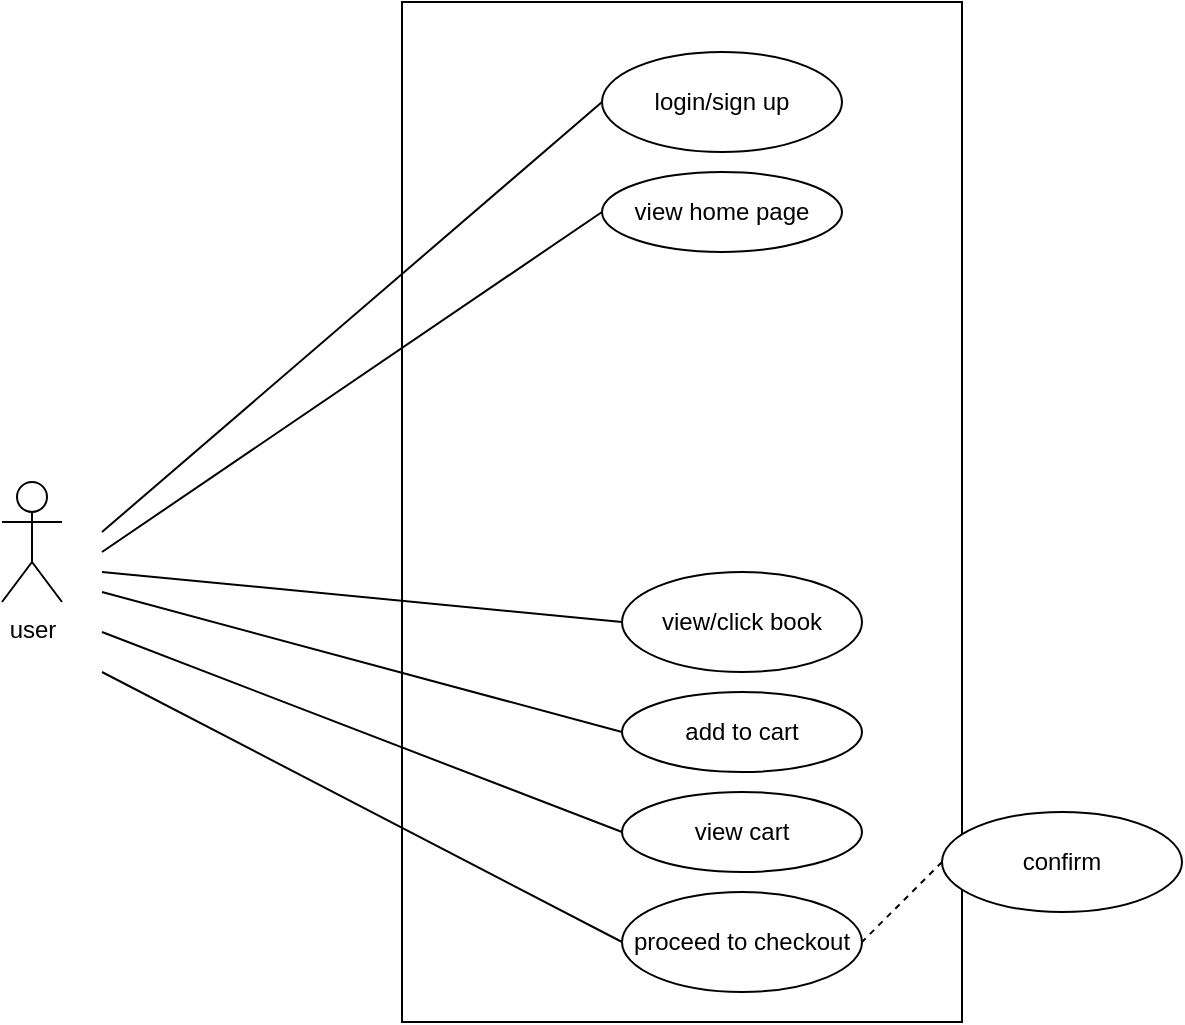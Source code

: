 <mxfile version="24.7.8">
  <diagram name="Page-1" id="FOvATW_AMolSonJGTiEK">
    <mxGraphModel dx="1036" dy="606" grid="1" gridSize="10" guides="1" tooltips="1" connect="1" arrows="1" fold="1" page="1" pageScale="1" pageWidth="850" pageHeight="1100" math="0" shadow="0">
      <root>
        <mxCell id="0" />
        <mxCell id="1" parent="0" />
        <mxCell id="8Odyd_SVDPJgPg69Mprj-1" value="user" style="shape=umlActor;verticalLabelPosition=bottom;verticalAlign=top;html=1;outlineConnect=0;" parent="1" vertex="1">
          <mxGeometry x="30" y="245" width="30" height="60" as="geometry" />
        </mxCell>
        <mxCell id="8Odyd_SVDPJgPg69Mprj-3" value="" style="rounded=0;whiteSpace=wrap;html=1;" parent="1" vertex="1">
          <mxGeometry x="230" y="5" width="280" height="510" as="geometry" />
        </mxCell>
        <mxCell id="8Odyd_SVDPJgPg69Mprj-4" value="login/sign up" style="ellipse;whiteSpace=wrap;html=1;" parent="1" vertex="1">
          <mxGeometry x="330" y="30" width="120" height="50" as="geometry" />
        </mxCell>
        <mxCell id="8Odyd_SVDPJgPg69Mprj-5" value="view home page" style="ellipse;whiteSpace=wrap;html=1;" parent="1" vertex="1">
          <mxGeometry x="330" y="90" width="120" height="40" as="geometry" />
        </mxCell>
        <mxCell id="8Odyd_SVDPJgPg69Mprj-9" value="view/click book" style="ellipse;whiteSpace=wrap;html=1;" parent="1" vertex="1">
          <mxGeometry x="340" y="290" width="120" height="50" as="geometry" />
        </mxCell>
        <mxCell id="8Odyd_SVDPJgPg69Mprj-10" value="add to cart" style="ellipse;whiteSpace=wrap;html=1;" parent="1" vertex="1">
          <mxGeometry x="340" y="350" width="120" height="40" as="geometry" />
        </mxCell>
        <mxCell id="8Odyd_SVDPJgPg69Mprj-11" value="view cart" style="ellipse;whiteSpace=wrap;html=1;" parent="1" vertex="1">
          <mxGeometry x="340" y="400" width="120" height="40" as="geometry" />
        </mxCell>
        <mxCell id="8Odyd_SVDPJgPg69Mprj-12" value="proceed to checkout" style="ellipse;whiteSpace=wrap;html=1;" parent="1" vertex="1">
          <mxGeometry x="340" y="450" width="120" height="50" as="geometry" />
        </mxCell>
        <mxCell id="8Odyd_SVDPJgPg69Mprj-13" value="" style="endArrow=none;dashed=1;html=1;rounded=0;entryX=1;entryY=0.5;entryDx=0;entryDy=0;exitX=0;exitY=0.5;exitDx=0;exitDy=0;" parent="1" source="8Odyd_SVDPJgPg69Mprj-14" target="8Odyd_SVDPJgPg69Mprj-12" edge="1">
          <mxGeometry width="50" height="50" relative="1" as="geometry">
            <mxPoint x="400" y="340" as="sourcePoint" />
            <mxPoint x="450" y="290" as="targetPoint" />
            <Array as="points" />
          </mxGeometry>
        </mxCell>
        <mxCell id="8Odyd_SVDPJgPg69Mprj-14" value="confirm" style="ellipse;whiteSpace=wrap;html=1;" parent="1" vertex="1">
          <mxGeometry x="500" y="410" width="120" height="50" as="geometry" />
        </mxCell>
        <mxCell id="8Odyd_SVDPJgPg69Mprj-21" value="" style="endArrow=none;html=1;rounded=0;entryX=0;entryY=0.5;entryDx=0;entryDy=0;" parent="1" target="8Odyd_SVDPJgPg69Mprj-4" edge="1">
          <mxGeometry width="50" height="50" relative="1" as="geometry">
            <mxPoint x="80" y="270" as="sourcePoint" />
            <mxPoint x="130" y="220" as="targetPoint" />
          </mxGeometry>
        </mxCell>
        <mxCell id="8Odyd_SVDPJgPg69Mprj-22" value="" style="endArrow=none;html=1;rounded=0;entryX=0;entryY=0.5;entryDx=0;entryDy=0;" parent="1" target="8Odyd_SVDPJgPg69Mprj-5" edge="1">
          <mxGeometry width="50" height="50" relative="1" as="geometry">
            <mxPoint x="80" y="280" as="sourcePoint" />
            <mxPoint x="450" y="290" as="targetPoint" />
          </mxGeometry>
        </mxCell>
        <mxCell id="8Odyd_SVDPJgPg69Mprj-23" value="" style="endArrow=none;html=1;rounded=0;entryX=0;entryY=0.5;entryDx=0;entryDy=0;" parent="1" target="8Odyd_SVDPJgPg69Mprj-9" edge="1">
          <mxGeometry width="50" height="50" relative="1" as="geometry">
            <mxPoint x="80" y="290" as="sourcePoint" />
            <mxPoint x="450" y="290" as="targetPoint" />
          </mxGeometry>
        </mxCell>
        <mxCell id="8Odyd_SVDPJgPg69Mprj-24" value="" style="endArrow=none;html=1;rounded=0;entryX=0;entryY=0.5;entryDx=0;entryDy=0;" parent="1" target="8Odyd_SVDPJgPg69Mprj-10" edge="1">
          <mxGeometry width="50" height="50" relative="1" as="geometry">
            <mxPoint x="80" y="300" as="sourcePoint" />
            <mxPoint x="450" y="290" as="targetPoint" />
          </mxGeometry>
        </mxCell>
        <mxCell id="8Odyd_SVDPJgPg69Mprj-25" value="" style="endArrow=none;html=1;rounded=0;entryX=0;entryY=0.5;entryDx=0;entryDy=0;" parent="1" target="8Odyd_SVDPJgPg69Mprj-11" edge="1">
          <mxGeometry width="50" height="50" relative="1" as="geometry">
            <mxPoint x="80" y="320" as="sourcePoint" />
            <mxPoint x="450" y="290" as="targetPoint" />
          </mxGeometry>
        </mxCell>
        <mxCell id="8Odyd_SVDPJgPg69Mprj-26" value="" style="endArrow=none;html=1;rounded=0;entryX=0;entryY=0.5;entryDx=0;entryDy=0;" parent="1" target="8Odyd_SVDPJgPg69Mprj-12" edge="1">
          <mxGeometry width="50" height="50" relative="1" as="geometry">
            <mxPoint x="80" y="340" as="sourcePoint" />
            <mxPoint x="450" y="290" as="targetPoint" />
          </mxGeometry>
        </mxCell>
      </root>
    </mxGraphModel>
  </diagram>
</mxfile>
